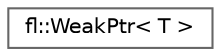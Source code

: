 digraph "Graphical Class Hierarchy"
{
 // LATEX_PDF_SIZE
  bgcolor="transparent";
  edge [fontname=Helvetica,fontsize=10,labelfontname=Helvetica,labelfontsize=10];
  node [fontname=Helvetica,fontsize=10,shape=box,height=0.2,width=0.4];
  rankdir="LR";
  Node0 [id="Node000000",label="fl::WeakPtr\< T \>",height=0.2,width=0.4,color="grey40", fillcolor="white", style="filled",URL="$db/d77/classfl_1_1_weak_ptr.html",tooltip=" "];
}
